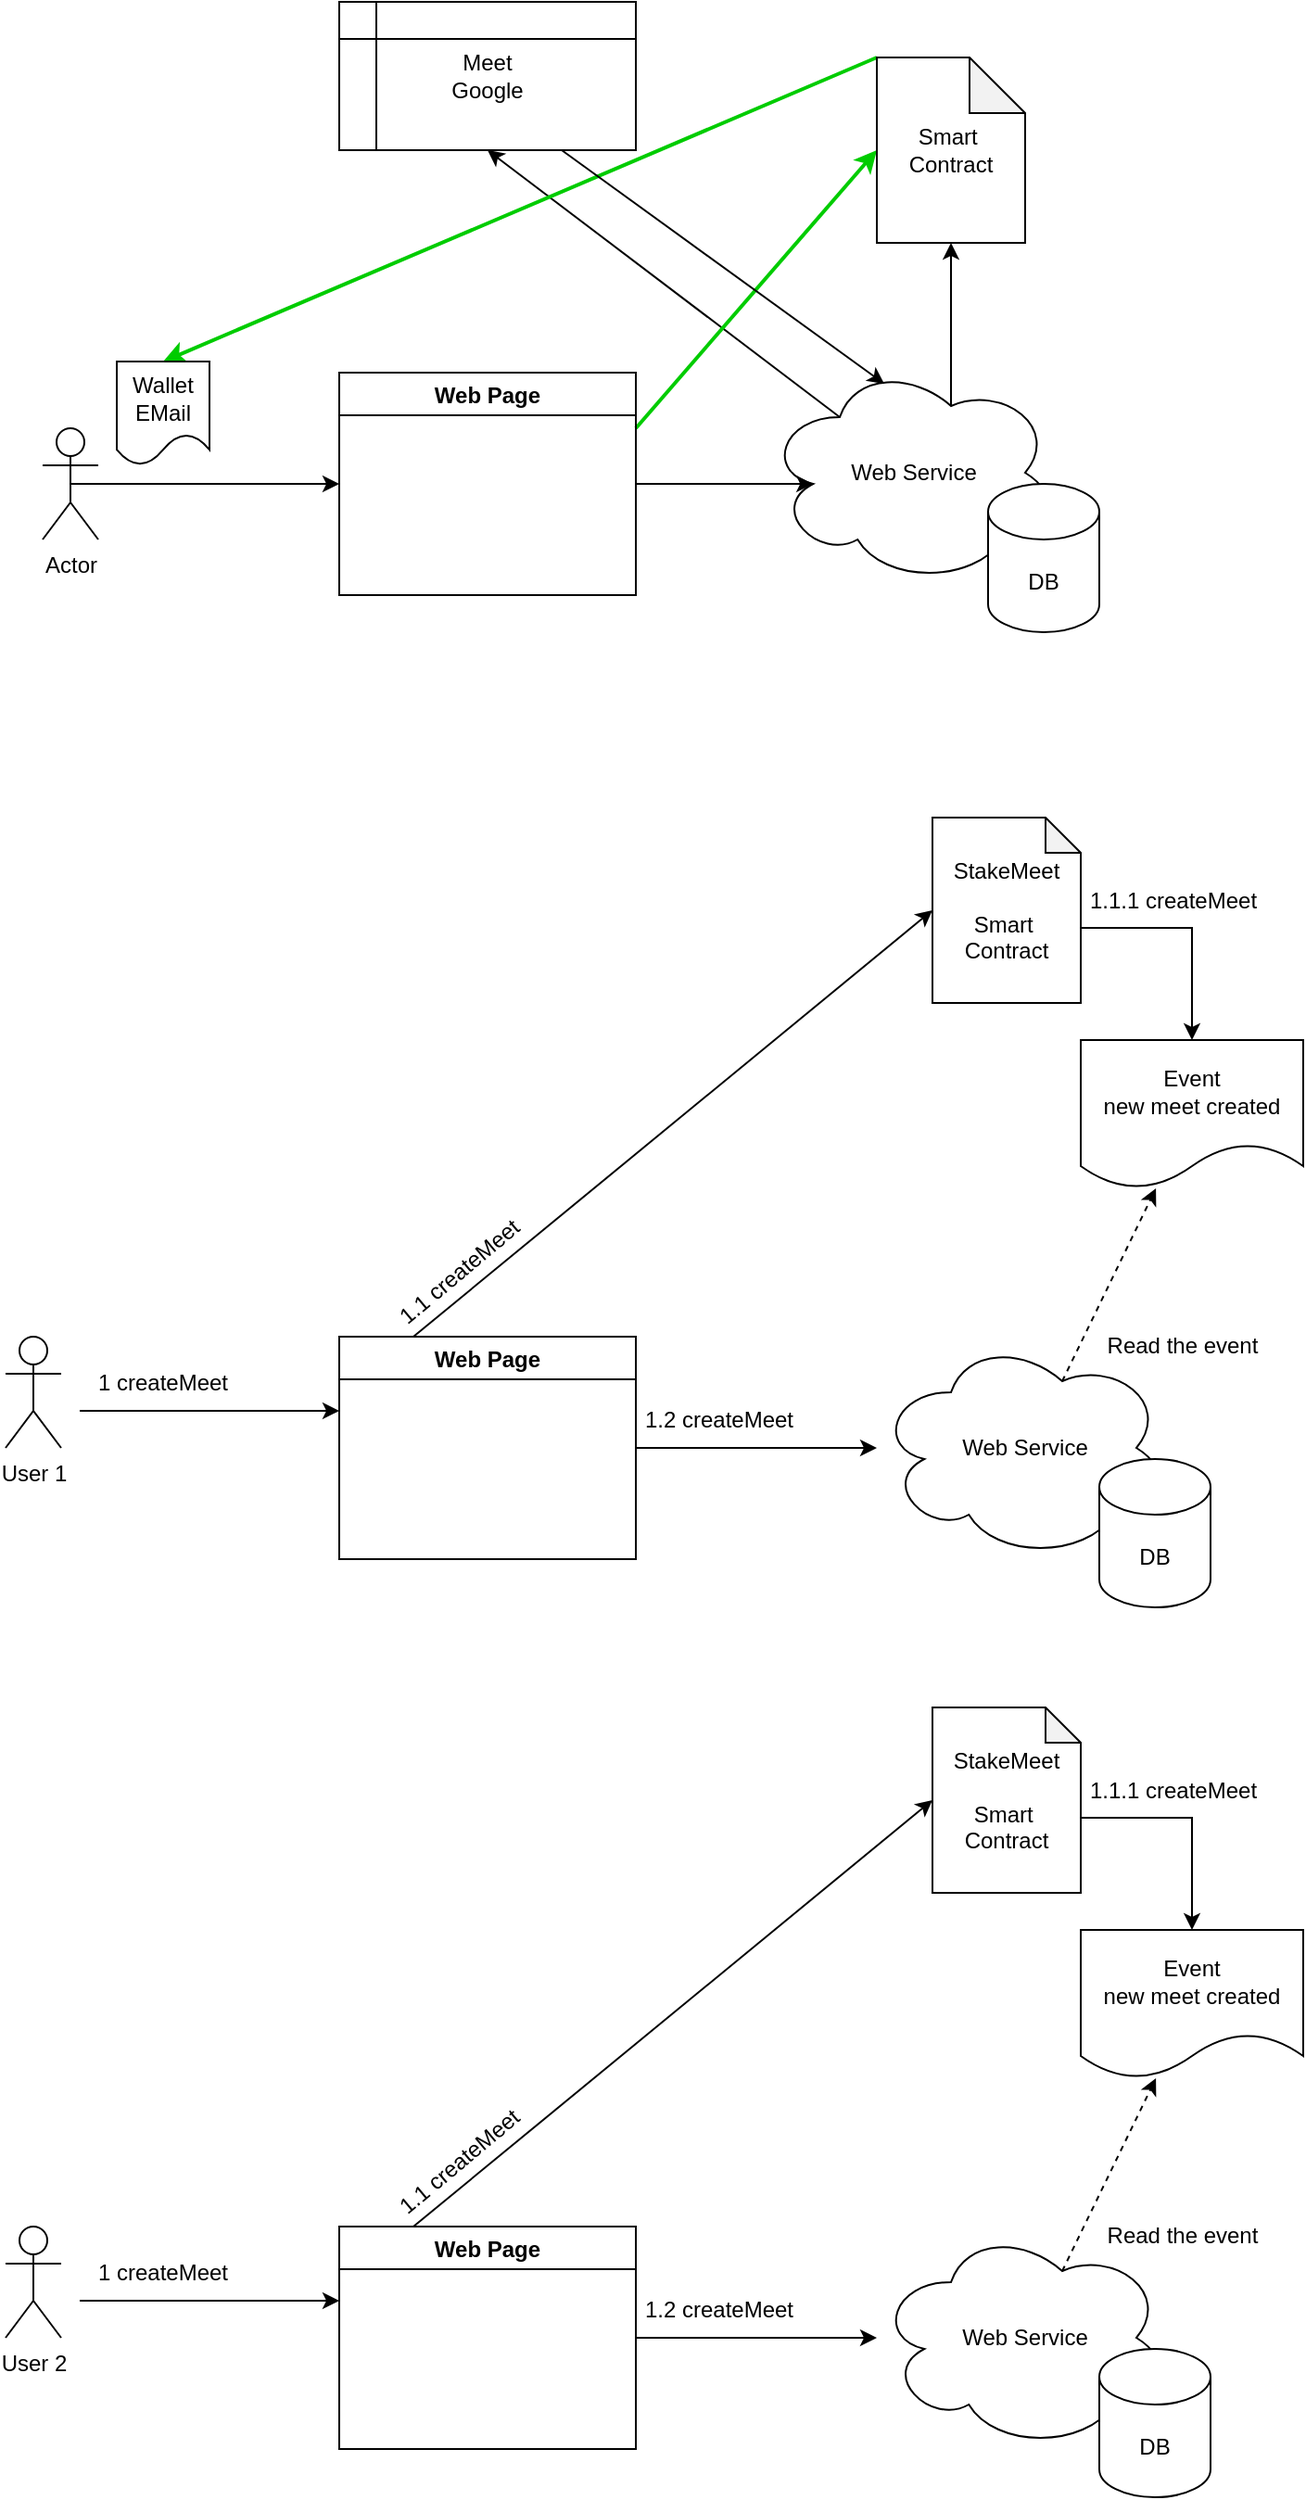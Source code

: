 <mxfile version="16.5.1" type="device"><diagram id="lnN-a-Z8wMOVb5jzPYaa" name="Page-1"><mxGraphModel dx="768" dy="517" grid="1" gridSize="10" guides="1" tooltips="1" connect="1" arrows="1" fold="1" page="1" pageScale="1" pageWidth="850" pageHeight="1100" math="0" shadow="0"><root><mxCell id="0"/><mxCell id="1" parent="0"/><mxCell id="zDZ6po478seToaXSf2fg-12" style="edgeStyle=orthogonalEdgeStyle;rounded=0;orthogonalLoop=1;jettySize=auto;html=1;exitX=0.625;exitY=0.2;exitDx=0;exitDy=0;exitPerimeter=0;entryX=0.5;entryY=1;entryDx=0;entryDy=0;entryPerimeter=0;" edge="1" parent="1" source="zDZ6po478seToaXSf2fg-1" target="zDZ6po478seToaXSf2fg-8"><mxGeometry relative="1" as="geometry"/></mxCell><mxCell id="zDZ6po478seToaXSf2fg-14" style="rounded=0;orthogonalLoop=1;jettySize=auto;html=1;exitX=0.25;exitY=0.25;exitDx=0;exitDy=0;exitPerimeter=0;entryX=0.5;entryY=1;entryDx=0;entryDy=0;" edge="1" parent="1" source="zDZ6po478seToaXSf2fg-1" target="zDZ6po478seToaXSf2fg-13"><mxGeometry relative="1" as="geometry"/></mxCell><mxCell id="zDZ6po478seToaXSf2fg-1" value="Web Service" style="ellipse;shape=cloud;whiteSpace=wrap;html=1;" vertex="1" parent="1"><mxGeometry x="510" y="314" width="160" height="120" as="geometry"/></mxCell><mxCell id="zDZ6po478seToaXSf2fg-11" style="edgeStyle=orthogonalEdgeStyle;rounded=0;orthogonalLoop=1;jettySize=auto;html=1;exitX=1;exitY=0.5;exitDx=0;exitDy=0;entryX=0.16;entryY=0.55;entryDx=0;entryDy=0;entryPerimeter=0;" edge="1" parent="1" source="zDZ6po478seToaXSf2fg-6" target="zDZ6po478seToaXSf2fg-1"><mxGeometry relative="1" as="geometry"/></mxCell><mxCell id="zDZ6po478seToaXSf2fg-17" style="edgeStyle=none;rounded=0;orthogonalLoop=1;jettySize=auto;html=1;exitX=1;exitY=0.25;exitDx=0;exitDy=0;entryX=0;entryY=0.5;entryDx=0;entryDy=0;entryPerimeter=0;strokeColor=#00CC00;strokeWidth=2;" edge="1" parent="1" source="zDZ6po478seToaXSf2fg-6" target="zDZ6po478seToaXSf2fg-8"><mxGeometry relative="1" as="geometry"/></mxCell><mxCell id="zDZ6po478seToaXSf2fg-6" value="Web Page" style="swimlane;" vertex="1" parent="1"><mxGeometry x="280" y="320" width="160" height="120" as="geometry"/></mxCell><mxCell id="zDZ6po478seToaXSf2fg-21" style="edgeStyle=none;rounded=0;orthogonalLoop=1;jettySize=auto;html=1;exitX=0;exitY=0;exitDx=0;exitDy=0;exitPerimeter=0;entryX=0.5;entryY=0;entryDx=0;entryDy=0;strokeColor=#00CC00;strokeWidth=2;" edge="1" parent="1" source="zDZ6po478seToaXSf2fg-8" target="zDZ6po478seToaXSf2fg-20"><mxGeometry relative="1" as="geometry"/></mxCell><mxCell id="zDZ6po478seToaXSf2fg-8" value="Smart&amp;nbsp;&lt;br&gt;Contract" style="shape=note;whiteSpace=wrap;html=1;backgroundOutline=1;darkOpacity=0.05;" vertex="1" parent="1"><mxGeometry x="570" y="150" width="80" height="100" as="geometry"/></mxCell><mxCell id="zDZ6po478seToaXSf2fg-10" style="edgeStyle=orthogonalEdgeStyle;rounded=0;orthogonalLoop=1;jettySize=auto;html=1;exitX=0.5;exitY=0.5;exitDx=0;exitDy=0;exitPerimeter=0;entryX=0;entryY=0.5;entryDx=0;entryDy=0;" edge="1" parent="1" source="zDZ6po478seToaXSf2fg-9" target="zDZ6po478seToaXSf2fg-6"><mxGeometry relative="1" as="geometry"/></mxCell><mxCell id="zDZ6po478seToaXSf2fg-9" value="Actor" style="shape=umlActor;verticalLabelPosition=bottom;verticalAlign=top;html=1;outlineConnect=0;" vertex="1" parent="1"><mxGeometry x="120" y="350" width="30" height="60" as="geometry"/></mxCell><mxCell id="zDZ6po478seToaXSf2fg-15" style="edgeStyle=none;rounded=0;orthogonalLoop=1;jettySize=auto;html=1;exitX=0.75;exitY=1;exitDx=0;exitDy=0;entryX=0.4;entryY=0.1;entryDx=0;entryDy=0;entryPerimeter=0;" edge="1" parent="1" source="zDZ6po478seToaXSf2fg-13" target="zDZ6po478seToaXSf2fg-1"><mxGeometry relative="1" as="geometry"/></mxCell><mxCell id="zDZ6po478seToaXSf2fg-13" value="Meet&lt;br&gt;Google" style="shape=internalStorage;whiteSpace=wrap;html=1;backgroundOutline=1;" vertex="1" parent="1"><mxGeometry x="280" y="120" width="160" height="80" as="geometry"/></mxCell><mxCell id="zDZ6po478seToaXSf2fg-16" value="DB" style="shape=cylinder3;whiteSpace=wrap;html=1;boundedLbl=1;backgroundOutline=1;size=15;" vertex="1" parent="1"><mxGeometry x="630" y="380" width="60" height="80" as="geometry"/></mxCell><mxCell id="zDZ6po478seToaXSf2fg-20" value="Wallet&lt;br&gt;EMail" style="shape=document;whiteSpace=wrap;html=1;boundedLbl=1;" vertex="1" parent="1"><mxGeometry x="160" y="314" width="50" height="56" as="geometry"/></mxCell><mxCell id="zDZ6po478seToaXSf2fg-22" value="User 1" style="shape=umlActor;verticalLabelPosition=bottom;verticalAlign=top;html=1;outlineConnect=0;" vertex="1" parent="1"><mxGeometry x="100" y="840" width="30" height="60" as="geometry"/></mxCell><mxCell id="zDZ6po478seToaXSf2fg-29" style="edgeStyle=none;rounded=0;orthogonalLoop=1;jettySize=auto;html=1;exitX=0.25;exitY=0;exitDx=0;exitDy=0;entryX=0;entryY=0.5;entryDx=0;entryDy=0;entryPerimeter=0;strokeColor=#000000;strokeWidth=1;" edge="1" parent="1" source="zDZ6po478seToaXSf2fg-23" target="zDZ6po478seToaXSf2fg-28"><mxGeometry relative="1" as="geometry"/></mxCell><mxCell id="zDZ6po478seToaXSf2fg-34" style="edgeStyle=none;rounded=0;orthogonalLoop=1;jettySize=auto;html=1;exitX=1;exitY=0.5;exitDx=0;exitDy=0;strokeColor=#000000;strokeWidth=1;" edge="1" parent="1" source="zDZ6po478seToaXSf2fg-23" target="zDZ6po478seToaXSf2fg-32"><mxGeometry relative="1" as="geometry"/></mxCell><mxCell id="zDZ6po478seToaXSf2fg-23" value="Web Page" style="swimlane;" vertex="1" parent="1"><mxGeometry x="280" y="840" width="160" height="120" as="geometry"/></mxCell><mxCell id="zDZ6po478seToaXSf2fg-24" value="" style="endArrow=classic;html=1;rounded=0;strokeColor=#000000;strokeWidth=1;" edge="1" parent="1"><mxGeometry width="50" height="50" relative="1" as="geometry"><mxPoint x="140" y="880" as="sourcePoint"/><mxPoint x="280" y="880" as="targetPoint"/></mxGeometry></mxCell><mxCell id="zDZ6po478seToaXSf2fg-27" value="1 createMeet" style="text;html=1;strokeColor=none;fillColor=none;align=center;verticalAlign=middle;whiteSpace=wrap;rounded=0;" vertex="1" parent="1"><mxGeometry x="140" y="850" width="90" height="30" as="geometry"/></mxCell><mxCell id="zDZ6po478seToaXSf2fg-38" style="edgeStyle=orthogonalEdgeStyle;rounded=0;orthogonalLoop=1;jettySize=auto;html=1;exitX=0;exitY=0;exitDx=80;exitDy=59.5;exitPerimeter=0;entryX=0.5;entryY=0;entryDx=0;entryDy=0;strokeColor=#000000;strokeWidth=1;" edge="1" parent="1" source="zDZ6po478seToaXSf2fg-28" target="zDZ6po478seToaXSf2fg-37"><mxGeometry relative="1" as="geometry"/></mxCell><mxCell id="zDZ6po478seToaXSf2fg-28" value="StakeMeet&lt;br&gt;&lt;br&gt;Smart&amp;nbsp;&lt;br&gt;Contract" style="shape=note;whiteSpace=wrap;html=1;backgroundOutline=1;darkOpacity=0.05;size=19;" vertex="1" parent="1"><mxGeometry x="600" y="560" width="80" height="100" as="geometry"/></mxCell><mxCell id="zDZ6po478seToaXSf2fg-30" value="1.1 createMeet" style="text;html=1;strokeColor=none;fillColor=none;align=center;verticalAlign=middle;whiteSpace=wrap;rounded=0;rotation=-40;" vertex="1" parent="1"><mxGeometry x="300" y="790" width="90" height="30" as="geometry"/></mxCell><mxCell id="zDZ6po478seToaXSf2fg-41" style="rounded=0;orthogonalLoop=1;jettySize=auto;html=1;exitX=0.625;exitY=0.2;exitDx=0;exitDy=0;exitPerimeter=0;strokeColor=#000000;strokeWidth=1;dashed=1;" edge="1" parent="1" source="zDZ6po478seToaXSf2fg-32" target="zDZ6po478seToaXSf2fg-37"><mxGeometry relative="1" as="geometry"/></mxCell><mxCell id="zDZ6po478seToaXSf2fg-32" value="Web Service" style="ellipse;shape=cloud;whiteSpace=wrap;html=1;" vertex="1" parent="1"><mxGeometry x="570" y="840" width="160" height="120" as="geometry"/></mxCell><mxCell id="zDZ6po478seToaXSf2fg-33" value="DB" style="shape=cylinder3;whiteSpace=wrap;html=1;boundedLbl=1;backgroundOutline=1;size=15;" vertex="1" parent="1"><mxGeometry x="690" y="906" width="60" height="80" as="geometry"/></mxCell><mxCell id="zDZ6po478seToaXSf2fg-36" value="1.2 createMeet" style="text;html=1;strokeColor=none;fillColor=none;align=center;verticalAlign=middle;whiteSpace=wrap;rounded=0;" vertex="1" parent="1"><mxGeometry x="440" y="870" width="90" height="30" as="geometry"/></mxCell><mxCell id="zDZ6po478seToaXSf2fg-37" value="Event&lt;br&gt;new meet created" style="shape=document;whiteSpace=wrap;html=1;boundedLbl=1;" vertex="1" parent="1"><mxGeometry x="680" y="680" width="120" height="80" as="geometry"/></mxCell><mxCell id="zDZ6po478seToaXSf2fg-40" value="1.1.1 createMeet" style="text;html=1;strokeColor=none;fillColor=none;align=center;verticalAlign=middle;whiteSpace=wrap;rounded=0;" vertex="1" parent="1"><mxGeometry x="680" y="590" width="100" height="30" as="geometry"/></mxCell><mxCell id="zDZ6po478seToaXSf2fg-42" value="Read the event" style="text;html=1;strokeColor=none;fillColor=none;align=center;verticalAlign=middle;whiteSpace=wrap;rounded=0;" vertex="1" parent="1"><mxGeometry x="690" y="830" width="90" height="30" as="geometry"/></mxCell><mxCell id="zDZ6po478seToaXSf2fg-43" value="User 2" style="shape=umlActor;verticalLabelPosition=bottom;verticalAlign=top;html=1;outlineConnect=0;" vertex="1" parent="1"><mxGeometry x="100" y="1320" width="30" height="60" as="geometry"/></mxCell><mxCell id="zDZ6po478seToaXSf2fg-44" style="edgeStyle=none;rounded=0;orthogonalLoop=1;jettySize=auto;html=1;exitX=0.25;exitY=0;exitDx=0;exitDy=0;entryX=0;entryY=0.5;entryDx=0;entryDy=0;entryPerimeter=0;strokeColor=#000000;strokeWidth=1;" edge="1" parent="1" source="zDZ6po478seToaXSf2fg-46" target="zDZ6po478seToaXSf2fg-50"><mxGeometry relative="1" as="geometry"/></mxCell><mxCell id="zDZ6po478seToaXSf2fg-45" style="edgeStyle=none;rounded=0;orthogonalLoop=1;jettySize=auto;html=1;exitX=1;exitY=0.5;exitDx=0;exitDy=0;strokeColor=#000000;strokeWidth=1;" edge="1" parent="1" source="zDZ6po478seToaXSf2fg-46" target="zDZ6po478seToaXSf2fg-53"><mxGeometry relative="1" as="geometry"/></mxCell><mxCell id="zDZ6po478seToaXSf2fg-46" value="Web Page" style="swimlane;" vertex="1" parent="1"><mxGeometry x="280" y="1320" width="160" height="120" as="geometry"/></mxCell><mxCell id="zDZ6po478seToaXSf2fg-47" value="" style="endArrow=classic;html=1;rounded=0;strokeColor=#000000;strokeWidth=1;" edge="1" parent="1"><mxGeometry width="50" height="50" relative="1" as="geometry"><mxPoint x="140" y="1360" as="sourcePoint"/><mxPoint x="280" y="1360" as="targetPoint"/></mxGeometry></mxCell><mxCell id="zDZ6po478seToaXSf2fg-48" value="1 createMeet" style="text;html=1;strokeColor=none;fillColor=none;align=center;verticalAlign=middle;whiteSpace=wrap;rounded=0;" vertex="1" parent="1"><mxGeometry x="140" y="1330" width="90" height="30" as="geometry"/></mxCell><mxCell id="zDZ6po478seToaXSf2fg-49" style="edgeStyle=orthogonalEdgeStyle;rounded=0;orthogonalLoop=1;jettySize=auto;html=1;exitX=0;exitY=0;exitDx=80;exitDy=59.5;exitPerimeter=0;entryX=0.5;entryY=0;entryDx=0;entryDy=0;strokeColor=#000000;strokeWidth=1;" edge="1" parent="1" source="zDZ6po478seToaXSf2fg-50" target="zDZ6po478seToaXSf2fg-56"><mxGeometry relative="1" as="geometry"/></mxCell><mxCell id="zDZ6po478seToaXSf2fg-50" value="StakeMeet&lt;br&gt;&lt;br&gt;Smart&amp;nbsp;&lt;br&gt;Contract" style="shape=note;whiteSpace=wrap;html=1;backgroundOutline=1;darkOpacity=0.05;size=19;" vertex="1" parent="1"><mxGeometry x="600" y="1040" width="80" height="100" as="geometry"/></mxCell><mxCell id="zDZ6po478seToaXSf2fg-51" value="1.1 createMeet" style="text;html=1;strokeColor=none;fillColor=none;align=center;verticalAlign=middle;whiteSpace=wrap;rounded=0;rotation=-40;" vertex="1" parent="1"><mxGeometry x="300" y="1270" width="90" height="30" as="geometry"/></mxCell><mxCell id="zDZ6po478seToaXSf2fg-52" style="rounded=0;orthogonalLoop=1;jettySize=auto;html=1;exitX=0.625;exitY=0.2;exitDx=0;exitDy=0;exitPerimeter=0;strokeColor=#000000;strokeWidth=1;dashed=1;" edge="1" parent="1" source="zDZ6po478seToaXSf2fg-53" target="zDZ6po478seToaXSf2fg-56"><mxGeometry relative="1" as="geometry"/></mxCell><mxCell id="zDZ6po478seToaXSf2fg-53" value="Web Service" style="ellipse;shape=cloud;whiteSpace=wrap;html=1;" vertex="1" parent="1"><mxGeometry x="570" y="1320" width="160" height="120" as="geometry"/></mxCell><mxCell id="zDZ6po478seToaXSf2fg-54" value="DB" style="shape=cylinder3;whiteSpace=wrap;html=1;boundedLbl=1;backgroundOutline=1;size=15;" vertex="1" parent="1"><mxGeometry x="690" y="1386" width="60" height="80" as="geometry"/></mxCell><mxCell id="zDZ6po478seToaXSf2fg-55" value="1.2 createMeet" style="text;html=1;strokeColor=none;fillColor=none;align=center;verticalAlign=middle;whiteSpace=wrap;rounded=0;" vertex="1" parent="1"><mxGeometry x="440" y="1350" width="90" height="30" as="geometry"/></mxCell><mxCell id="zDZ6po478seToaXSf2fg-56" value="Event&lt;br&gt;new meet created" style="shape=document;whiteSpace=wrap;html=1;boundedLbl=1;" vertex="1" parent="1"><mxGeometry x="680" y="1160" width="120" height="80" as="geometry"/></mxCell><mxCell id="zDZ6po478seToaXSf2fg-57" value="1.1.1 createMeet" style="text;html=1;strokeColor=none;fillColor=none;align=center;verticalAlign=middle;whiteSpace=wrap;rounded=0;" vertex="1" parent="1"><mxGeometry x="680" y="1070" width="100" height="30" as="geometry"/></mxCell><mxCell id="zDZ6po478seToaXSf2fg-58" value="Read the event" style="text;html=1;strokeColor=none;fillColor=none;align=center;verticalAlign=middle;whiteSpace=wrap;rounded=0;" vertex="1" parent="1"><mxGeometry x="690" y="1310" width="90" height="30" as="geometry"/></mxCell></root></mxGraphModel></diagram></mxfile>